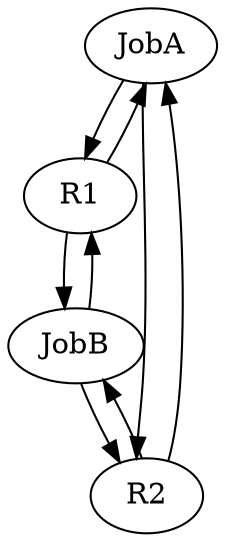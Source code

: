 digraph RAG {
    "JobA";
    "R1";
    "JobB";
    "R2";
    "JobA" -> "R1";
    "JobA" -> "R2";
    "R1" -> "JobA";
    "R1" -> "JobB";
    "JobB" -> "R1";
    "JobB" -> "R2";
    "R2" -> "JobA";
    "R2" -> "JobB";
}
